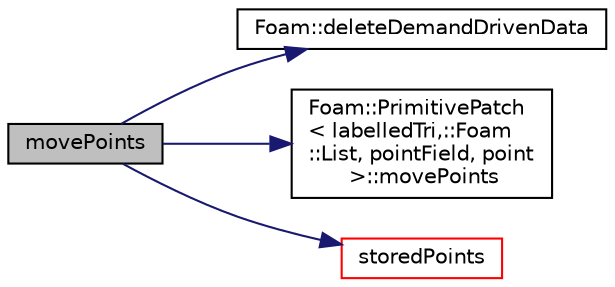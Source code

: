 digraph "movePoints"
{
  bgcolor="transparent";
  edge [fontname="Helvetica",fontsize="10",labelfontname="Helvetica",labelfontsize="10"];
  node [fontname="Helvetica",fontsize="10",shape=record];
  rankdir="LR";
  Node1 [label="movePoints",height=0.2,width=0.4,color="black", fillcolor="grey75", style="filled", fontcolor="black"];
  Node1 -> Node2 [color="midnightblue",fontsize="10",style="solid",fontname="Helvetica"];
  Node2 [label="Foam::deleteDemandDrivenData",height=0.2,width=0.4,color="black",URL="$a10974.html#a676ff999562d389fd174d693e17d230a"];
  Node1 -> Node3 [color="midnightblue",fontsize="10",style="solid",fontname="Helvetica"];
  Node3 [label="Foam::PrimitivePatch\l\< labelledTri,::Foam\l::List, pointField, point\l \>::movePoints",height=0.2,width=0.4,color="black",URL="$a02011.html#a4fb366d4fdab7f8f6bcb1cd811d0fb8a",tooltip="Correct patch after moving points. "];
  Node1 -> Node4 [color="midnightblue",fontsize="10",style="solid",fontname="Helvetica"];
  Node4 [label="storedPoints",height=0.2,width=0.4,color="red",URL="$a02758.html#a42d63b7b3dcf589fbe1c4cd2bc8e3d9b",tooltip="Non-const access to global points. "];
}
